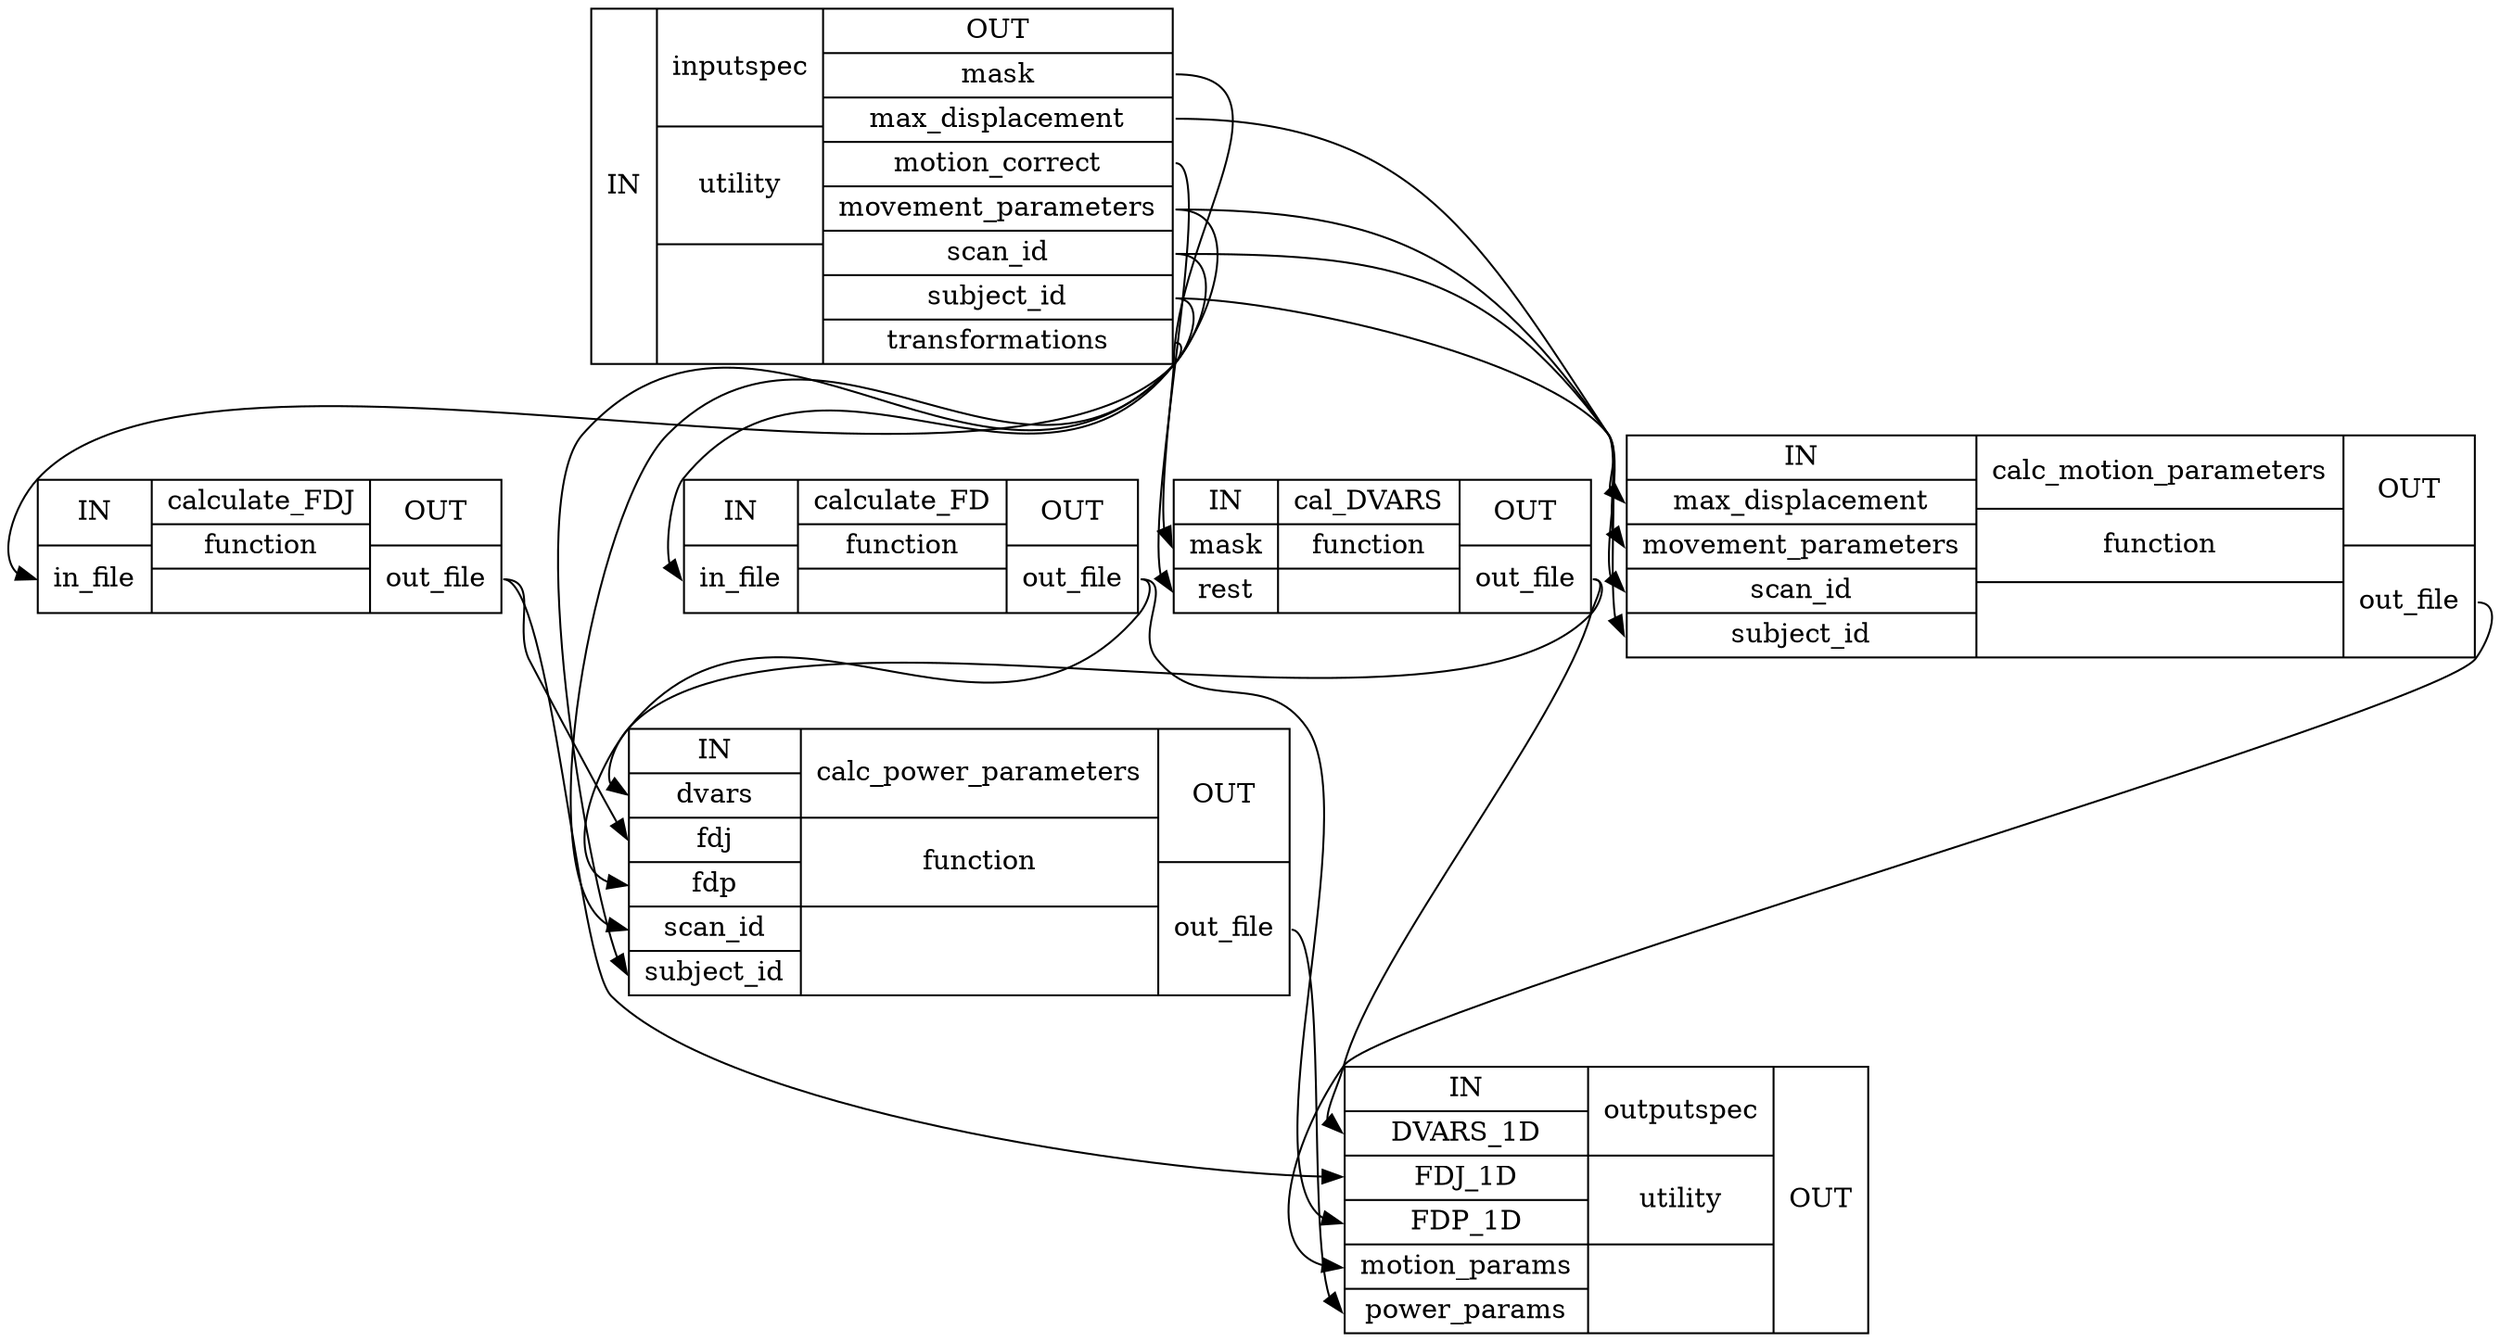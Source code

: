 digraph structs {
node [shape=record];
motion_statsinputspec [label="{IN}|{ inputspec | utility |  }|{OUT|<outmask> mask|<outmaxdisplacement> max_displacement|<outmotioncorrect> motion_correct|<outmovementparameters> movement_parameters|<outscanid> scan_id|<outsubjectid> subject_id|<outtransformations> transformations}"];
motion_statscal_DVARS [label="{IN|<inmask> mask|<inrest> rest}|{ cal_DVARS | function |  }|{OUT|<outoutfile> out_file}"];
motion_statscalculate_FDJ [label="{IN|<ininfile> in_file}|{ calculate_FDJ | function |  }|{OUT|<outoutfile> out_file}"];
motion_statscalc_motion_parameters [label="{IN|<inmaxdisplacement> max_displacement|<inmovementparameters> movement_parameters|<inscanid> scan_id|<insubjectid> subject_id}|{ calc_motion_parameters | function |  }|{OUT|<outoutfile> out_file}"];
motion_statscalculate_FD [label="{IN|<ininfile> in_file}|{ calculate_FD | function |  }|{OUT|<outoutfile> out_file}"];
motion_statscalc_power_parameters [label="{IN|<indvars> dvars|<infdj> fdj|<infdp> fdp|<inscanid> scan_id|<insubjectid> subject_id}|{ calc_power_parameters | function |  }|{OUT|<outoutfile> out_file}"];
motion_statsoutputspec [label="{IN|<inDVARS1D> DVARS_1D|<inFDJ1D> FDJ_1D|<inFDP1D> FDP_1D|<inmotionparams> motion_params|<inpowerparams> power_params}|{ outputspec | utility |  }|{OUT}"];
motion_statscal_DVARS:outoutfile:e -> motion_statscalc_power_parameters:indvars:w;
motion_statscal_DVARS:outoutfile:e -> motion_statsoutputspec:inDVARS1D:w;
motion_statscalc_motion_parameters:outoutfile:e -> motion_statsoutputspec:inmotionparams:w;
motion_statscalc_power_parameters:outoutfile:e -> motion_statsoutputspec:inpowerparams:w;
motion_statscalculate_FD:outoutfile:e -> motion_statscalc_power_parameters:infdp:w;
motion_statscalculate_FD:outoutfile:e -> motion_statsoutputspec:inFDP1D:w;
motion_statscalculate_FDJ:outoutfile:e -> motion_statscalc_power_parameters:infdj:w;
motion_statscalculate_FDJ:outoutfile:e -> motion_statsoutputspec:inFDJ1D:w;
motion_statsinputspec:outmask:e -> motion_statscal_DVARS:inmask:w;
motion_statsinputspec:outmaxdisplacement:e -> motion_statscalc_motion_parameters:inmaxdisplacement:w;
motion_statsinputspec:outmotioncorrect:e -> motion_statscal_DVARS:inrest:w;
motion_statsinputspec:outmovementparameters:e -> motion_statscalc_motion_parameters:inmovementparameters:w;
motion_statsinputspec:outmovementparameters:e -> motion_statscalculate_FD:ininfile:w;
motion_statsinputspec:outscanid:e -> motion_statscalc_motion_parameters:inscanid:w;
motion_statsinputspec:outscanid:e -> motion_statscalc_power_parameters:inscanid:w;
motion_statsinputspec:outsubjectid:e -> motion_statscalc_motion_parameters:insubjectid:w;
motion_statsinputspec:outsubjectid:e -> motion_statscalc_power_parameters:insubjectid:w;
motion_statsinputspec:outtransformations:e -> motion_statscalculate_FDJ:ininfile:w;
}